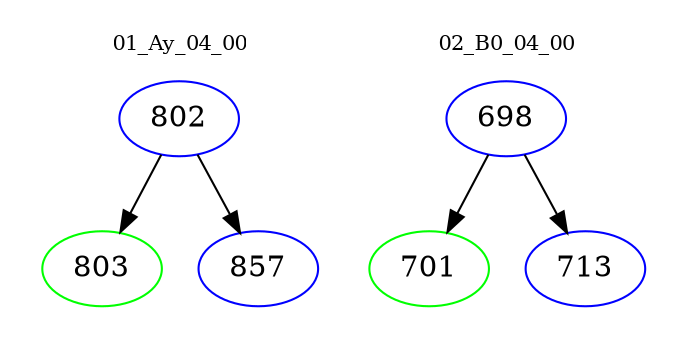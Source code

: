 digraph{
subgraph cluster_0 {
color = white
label = "01_Ay_04_00";
fontsize=10;
T0_802 [label="802", color="blue"]
T0_802 -> T0_803 [color="black"]
T0_803 [label="803", color="green"]
T0_802 -> T0_857 [color="black"]
T0_857 [label="857", color="blue"]
}
subgraph cluster_1 {
color = white
label = "02_B0_04_00";
fontsize=10;
T1_698 [label="698", color="blue"]
T1_698 -> T1_701 [color="black"]
T1_701 [label="701", color="green"]
T1_698 -> T1_713 [color="black"]
T1_713 [label="713", color="blue"]
}
}
